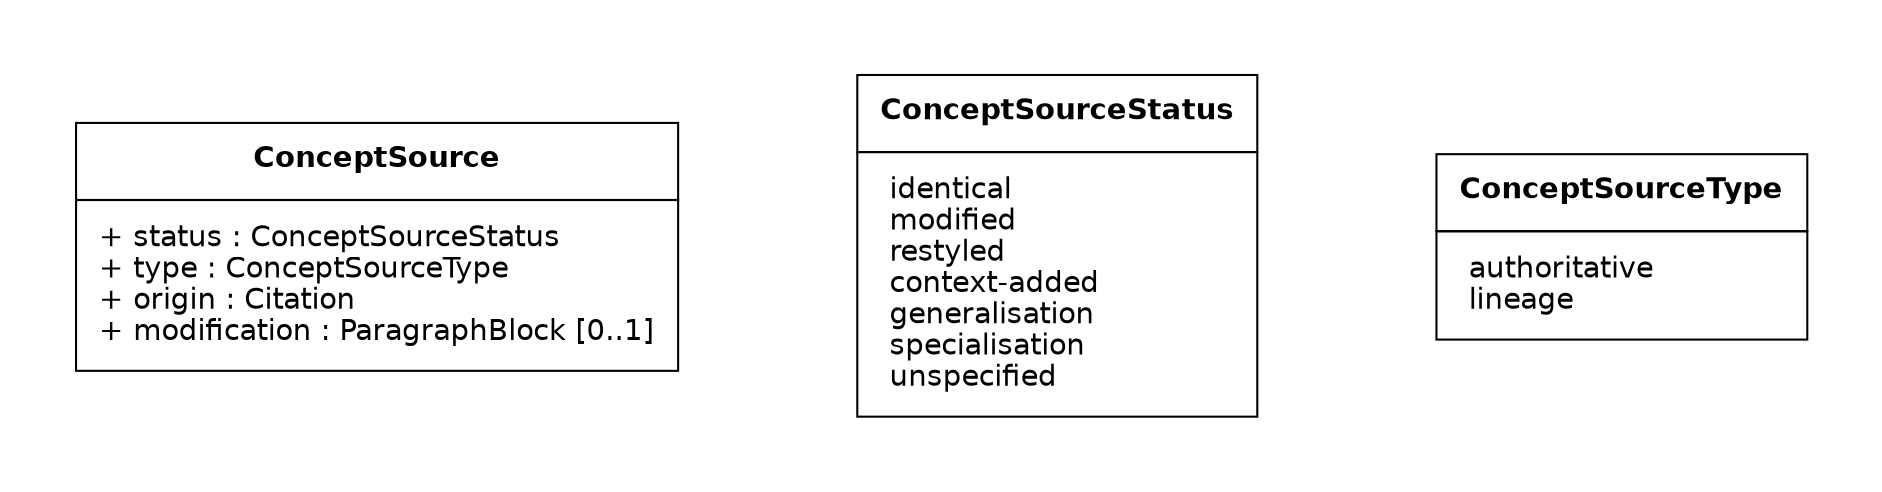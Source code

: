 digraph G {
  graph [splines="ortho" pad=0.5 ranksep="1.2.equally" nodesep="1.2.equally"]
  edge [color="gray50"]
  node [shape="box" fontname="Helvetica-bold"]

  ConceptSource [shape="plain" fontname="Helvetica" label=<
    <TABLE BORDER="0" CELLBORDER="1" CELLSPACING="0" CELLPADDING="10">
    <TR>
    <TD><B>ConceptSource</B></TD>
  </TR>
  
  <TR>
    <TD>
          <TABLE BORDER="0" CELLPADDING="0" CELLSPACING="0">
            <TR><TD ALIGN="LEFT">+ status : ConceptSourceStatus </TD></TR>
            <TR><TD ALIGN="LEFT">+ type : ConceptSourceType </TD></TR>
            <TR><TD ALIGN="LEFT">+ origin : Citation </TD></TR>
            <TR><TD ALIGN="LEFT">+ modification : ParagraphBlock &#91;0..1&#93;</TD></TR>
          </TABLE>
        </TD>
  </TR>
  
  </TABLE>
  >]
  
  ConceptSourceStatus [shape="plain" fontname="Helvetica" label=<
    <TABLE BORDER="0" CELLBORDER="1" CELLSPACING="0" CELLPADDING="10">
    <TR>
    <TD><B>ConceptSourceStatus</B></TD>
  </TR>
  
  <TR>
    <TD>
          <TABLE BORDER="0" CELLPADDING="0" CELLSPACING="0">
            <TR><TD ALIGN="LEFT"> identical</TD></TR>
            <TR><TD ALIGN="LEFT"> modified</TD></TR>
            <TR><TD ALIGN="LEFT"> restyled</TD></TR>
            <TR><TD ALIGN="LEFT"> context-added</TD></TR>
            <TR><TD ALIGN="LEFT"> generalisation</TD></TR>
            <TR><TD ALIGN="LEFT"> specialisation</TD></TR>
            <TR><TD ALIGN="LEFT"> unspecified</TD></TR>
          </TABLE>
        </TD>
  </TR>
  
  </TABLE>
  >]
  
  ConceptSourceType [shape="plain" fontname="Helvetica" label=<
    <TABLE BORDER="0" CELLBORDER="1" CELLSPACING="0" CELLPADDING="10">
    <TR>
    <TD><B>ConceptSourceType</B></TD>
  </TR>
  
  <TR>
    <TD>
          <TABLE BORDER="0" CELLPADDING="0" CELLSPACING="0">
            <TR><TD ALIGN="LEFT"> authoritative</TD></TR>
            <TR><TD ALIGN="LEFT"> lineage</TD></TR>
          </TABLE>
        </TD>
  </TR>
  
  </TABLE>
  >]


}
